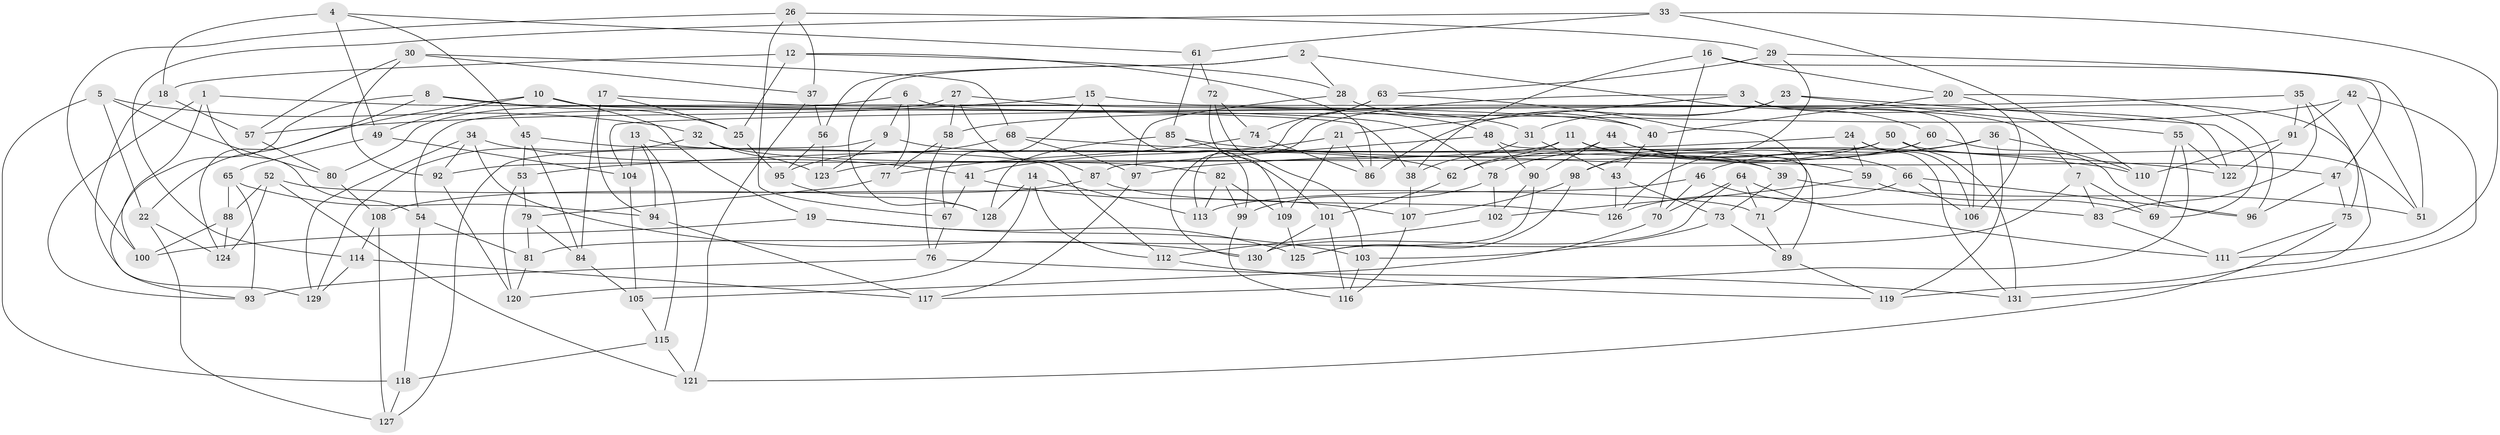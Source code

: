 // Generated by graph-tools (version 1.1) at 2025/03/03/09/25 03:03:04]
// undirected, 131 vertices, 262 edges
graph export_dot {
graph [start="1"]
  node [color=gray90,style=filled];
  1;
  2;
  3;
  4;
  5;
  6;
  7;
  8;
  9;
  10;
  11;
  12;
  13;
  14;
  15;
  16;
  17;
  18;
  19;
  20;
  21;
  22;
  23;
  24;
  25;
  26;
  27;
  28;
  29;
  30;
  31;
  32;
  33;
  34;
  35;
  36;
  37;
  38;
  39;
  40;
  41;
  42;
  43;
  44;
  45;
  46;
  47;
  48;
  49;
  50;
  51;
  52;
  53;
  54;
  55;
  56;
  57;
  58;
  59;
  60;
  61;
  62;
  63;
  64;
  65;
  66;
  67;
  68;
  69;
  70;
  71;
  72;
  73;
  74;
  75;
  76;
  77;
  78;
  79;
  80;
  81;
  82;
  83;
  84;
  85;
  86;
  87;
  88;
  89;
  90;
  91;
  92;
  93;
  94;
  95;
  96;
  97;
  98;
  99;
  100;
  101;
  102;
  103;
  104;
  105;
  106;
  107;
  108;
  109;
  110;
  111;
  112;
  113;
  114;
  115;
  116;
  117;
  118;
  119;
  120;
  121;
  122;
  123;
  124;
  125;
  126;
  127;
  128;
  129;
  130;
  131;
  1 -- 100;
  1 -- 54;
  1 -- 40;
  1 -- 93;
  2 -- 60;
  2 -- 28;
  2 -- 128;
  2 -- 56;
  3 -- 119;
  3 -- 21;
  3 -- 113;
  3 -- 106;
  4 -- 49;
  4 -- 18;
  4 -- 61;
  4 -- 45;
  5 -- 22;
  5 -- 118;
  5 -- 80;
  5 -- 32;
  6 -- 7;
  6 -- 80;
  6 -- 9;
  6 -- 77;
  7 -- 81;
  7 -- 69;
  7 -- 83;
  8 -- 124;
  8 -- 38;
  8 -- 93;
  8 -- 25;
  9 -- 62;
  9 -- 123;
  9 -- 127;
  10 -- 19;
  10 -- 22;
  10 -- 78;
  10 -- 49;
  11 -- 62;
  11 -- 92;
  11 -- 47;
  11 -- 39;
  12 -- 18;
  12 -- 86;
  12 -- 25;
  12 -- 28;
  13 -- 94;
  13 -- 104;
  13 -- 39;
  13 -- 115;
  14 -- 128;
  14 -- 120;
  14 -- 113;
  14 -- 112;
  15 -- 99;
  15 -- 122;
  15 -- 57;
  15 -- 67;
  16 -- 38;
  16 -- 70;
  16 -- 20;
  16 -- 47;
  17 -- 48;
  17 -- 84;
  17 -- 25;
  17 -- 94;
  18 -- 57;
  18 -- 129;
  19 -- 100;
  19 -- 103;
  19 -- 125;
  20 -- 106;
  20 -- 96;
  20 -- 40;
  21 -- 41;
  21 -- 109;
  21 -- 86;
  22 -- 124;
  22 -- 127;
  23 -- 86;
  23 -- 55;
  23 -- 69;
  23 -- 31;
  24 -- 53;
  24 -- 59;
  24 -- 131;
  24 -- 106;
  25 -- 95;
  26 -- 37;
  26 -- 100;
  26 -- 29;
  26 -- 67;
  27 -- 87;
  27 -- 58;
  27 -- 31;
  27 -- 54;
  28 -- 40;
  28 -- 97;
  29 -- 51;
  29 -- 98;
  29 -- 63;
  30 -- 57;
  30 -- 68;
  30 -- 92;
  30 -- 37;
  31 -- 38;
  31 -- 43;
  32 -- 123;
  32 -- 129;
  32 -- 82;
  33 -- 111;
  33 -- 110;
  33 -- 114;
  33 -- 61;
  34 -- 92;
  34 -- 129;
  34 -- 130;
  34 -- 41;
  35 -- 83;
  35 -- 104;
  35 -- 91;
  35 -- 75;
  36 -- 110;
  36 -- 119;
  36 -- 46;
  36 -- 97;
  37 -- 121;
  37 -- 56;
  38 -- 107;
  39 -- 51;
  39 -- 73;
  40 -- 43;
  41 -- 107;
  41 -- 67;
  42 -- 131;
  42 -- 91;
  42 -- 51;
  42 -- 58;
  43 -- 126;
  43 -- 73;
  44 -- 90;
  44 -- 78;
  44 -- 66;
  44 -- 59;
  45 -- 112;
  45 -- 84;
  45 -- 53;
  46 -- 70;
  46 -- 83;
  46 -- 113;
  47 -- 75;
  47 -- 96;
  48 -- 90;
  48 -- 87;
  48 -- 89;
  49 -- 104;
  49 -- 65;
  50 -- 62;
  50 -- 131;
  50 -- 123;
  50 -- 51;
  52 -- 71;
  52 -- 124;
  52 -- 88;
  52 -- 121;
  53 -- 79;
  53 -- 120;
  54 -- 81;
  54 -- 118;
  55 -- 122;
  55 -- 117;
  55 -- 69;
  56 -- 95;
  56 -- 123;
  57 -- 80;
  58 -- 77;
  58 -- 76;
  59 -- 102;
  59 -- 69;
  60 -- 98;
  60 -- 96;
  60 -- 126;
  61 -- 85;
  61 -- 72;
  62 -- 101;
  63 -- 71;
  63 -- 74;
  63 -- 130;
  64 -- 111;
  64 -- 71;
  64 -- 130;
  64 -- 70;
  65 -- 93;
  65 -- 88;
  65 -- 94;
  66 -- 106;
  66 -- 126;
  66 -- 96;
  67 -- 76;
  68 -- 97;
  68 -- 95;
  68 -- 122;
  70 -- 105;
  71 -- 89;
  72 -- 103;
  72 -- 74;
  72 -- 109;
  73 -- 103;
  73 -- 89;
  74 -- 86;
  74 -- 77;
  75 -- 121;
  75 -- 111;
  76 -- 93;
  76 -- 131;
  77 -- 79;
  78 -- 102;
  78 -- 99;
  79 -- 84;
  79 -- 81;
  80 -- 108;
  81 -- 120;
  82 -- 113;
  82 -- 109;
  82 -- 99;
  83 -- 111;
  84 -- 105;
  85 -- 128;
  85 -- 110;
  85 -- 101;
  87 -- 108;
  87 -- 126;
  88 -- 100;
  88 -- 124;
  89 -- 119;
  90 -- 125;
  90 -- 102;
  91 -- 122;
  91 -- 110;
  92 -- 120;
  94 -- 117;
  95 -- 128;
  97 -- 117;
  98 -- 107;
  98 -- 125;
  99 -- 116;
  101 -- 130;
  101 -- 116;
  102 -- 112;
  103 -- 116;
  104 -- 105;
  105 -- 115;
  107 -- 116;
  108 -- 114;
  108 -- 127;
  109 -- 125;
  112 -- 119;
  114 -- 129;
  114 -- 117;
  115 -- 118;
  115 -- 121;
  118 -- 127;
}
